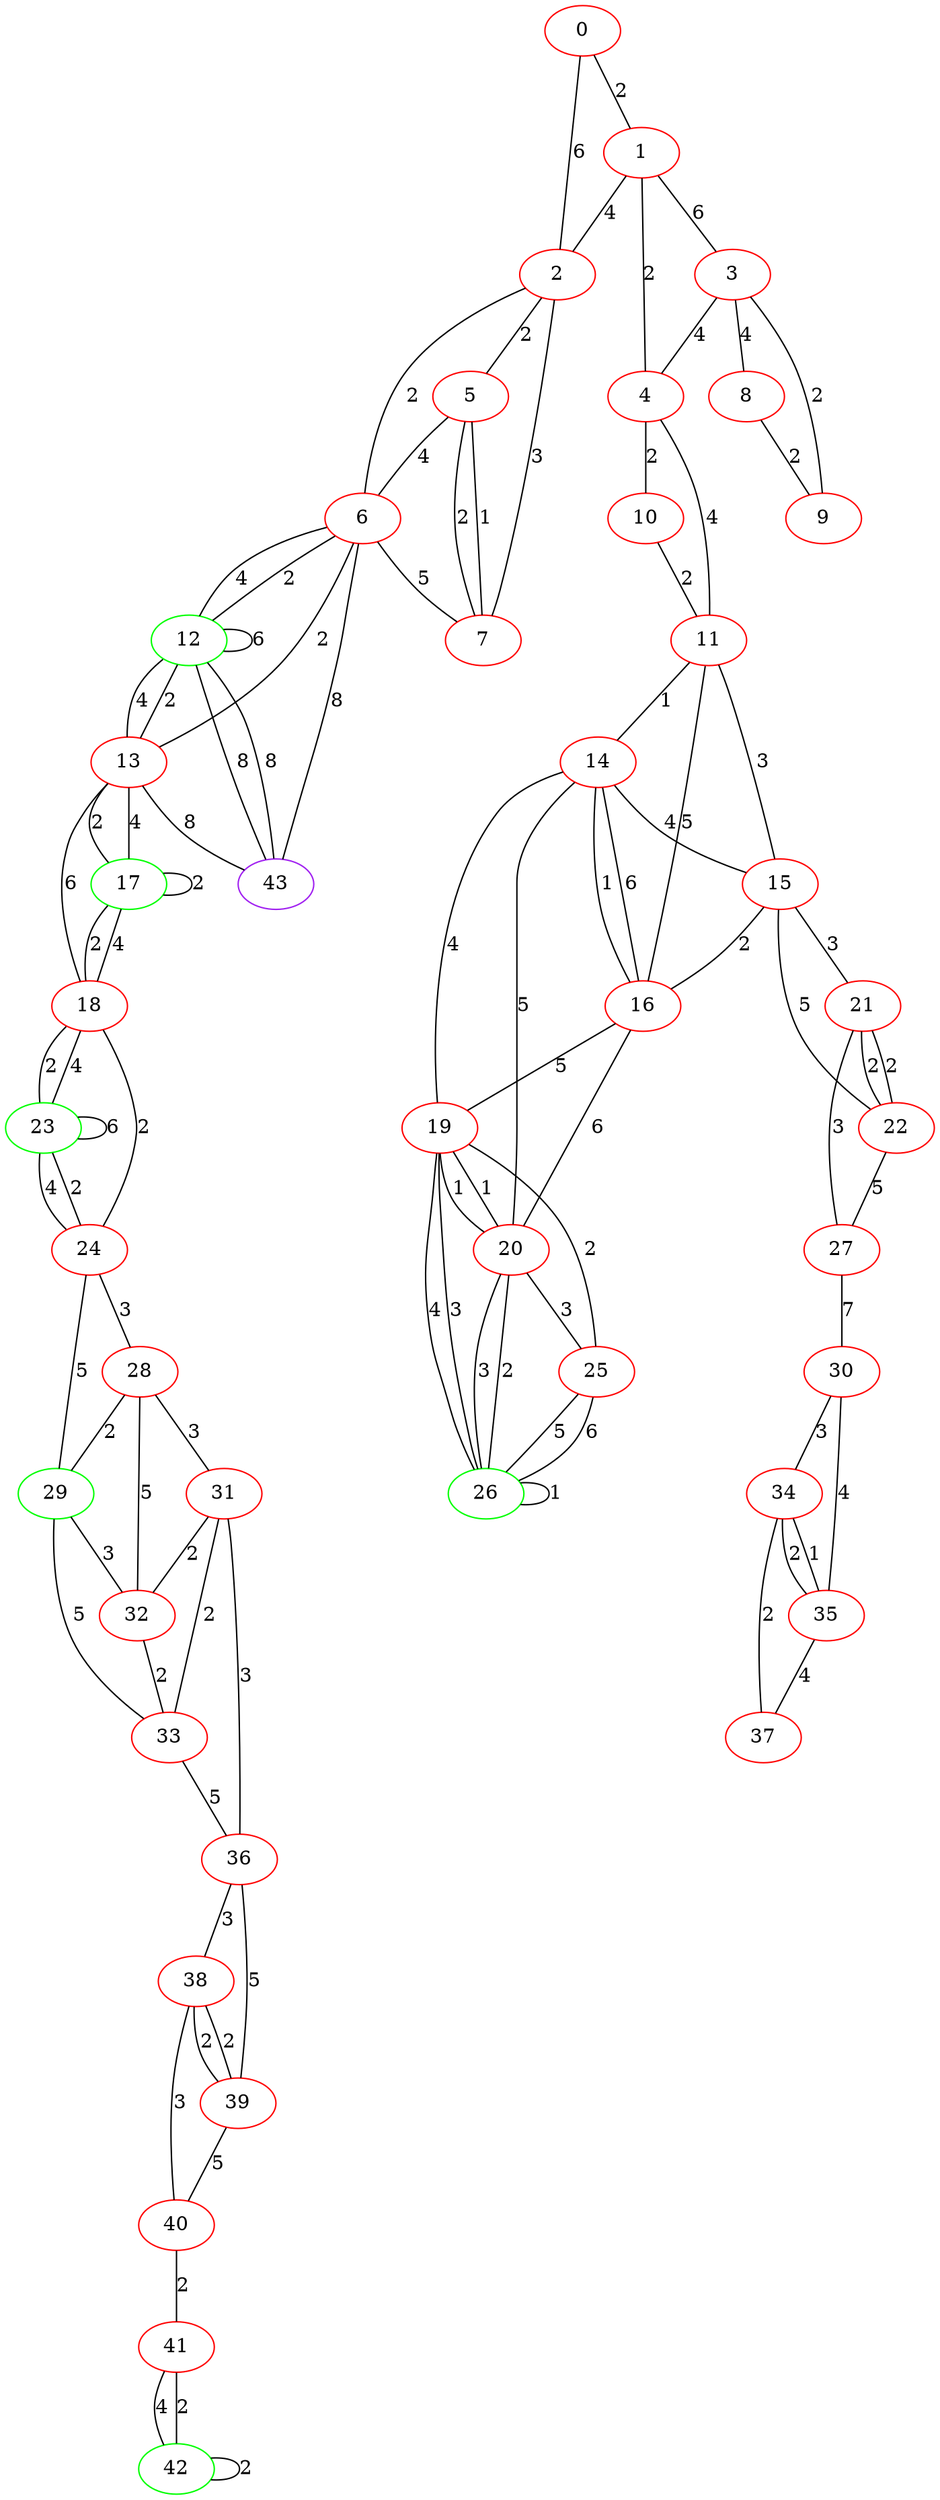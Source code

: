 graph "" {
0 [color=red, weight=1];
1 [color=red, weight=1];
2 [color=red, weight=1];
3 [color=red, weight=1];
4 [color=red, weight=1];
5 [color=red, weight=1];
6 [color=red, weight=1];
7 [color=red, weight=1];
8 [color=red, weight=1];
9 [color=red, weight=1];
10 [color=red, weight=1];
11 [color=red, weight=1];
12 [color=green, weight=2];
13 [color=red, weight=1];
14 [color=red, weight=1];
15 [color=red, weight=1];
16 [color=red, weight=1];
17 [color=green, weight=2];
18 [color=red, weight=1];
19 [color=red, weight=1];
20 [color=red, weight=1];
21 [color=red, weight=1];
22 [color=red, weight=1];
23 [color=green, weight=2];
24 [color=red, weight=1];
25 [color=red, weight=1];
26 [color=green, weight=2];
27 [color=red, weight=1];
28 [color=red, weight=1];
29 [color=green, weight=2];
30 [color=red, weight=1];
31 [color=red, weight=1];
32 [color=red, weight=1];
33 [color=red, weight=1];
34 [color=red, weight=1];
35 [color=red, weight=1];
36 [color=red, weight=1];
37 [color=red, weight=1];
38 [color=red, weight=1];
39 [color=red, weight=1];
40 [color=red, weight=1];
41 [color=red, weight=1];
42 [color=green, weight=2];
43 [color=purple, weight=4];
0 -- 1  [key=0, label=2];
0 -- 2  [key=0, label=6];
1 -- 2  [key=0, label=4];
1 -- 3  [key=0, label=6];
1 -- 4  [key=0, label=2];
2 -- 5  [key=0, label=2];
2 -- 6  [key=0, label=2];
2 -- 7  [key=0, label=3];
3 -- 8  [key=0, label=4];
3 -- 9  [key=0, label=2];
3 -- 4  [key=0, label=4];
4 -- 10  [key=0, label=2];
4 -- 11  [key=0, label=4];
5 -- 6  [key=0, label=4];
5 -- 7  [key=0, label=1];
5 -- 7  [key=1, label=2];
6 -- 7  [key=0, label=5];
6 -- 43  [key=0, label=8];
6 -- 12  [key=0, label=2];
6 -- 12  [key=1, label=4];
6 -- 13  [key=0, label=2];
8 -- 9  [key=0, label=2];
10 -- 11  [key=0, label=2];
11 -- 16  [key=0, label=5];
11 -- 14  [key=0, label=1];
11 -- 15  [key=0, label=3];
12 -- 43  [key=0, label=8];
12 -- 43  [key=1, label=8];
12 -- 12  [key=0, label=6];
12 -- 13  [key=0, label=4];
12 -- 13  [key=1, label=2];
13 -- 17  [key=0, label=2];
13 -- 17  [key=1, label=4];
13 -- 18  [key=0, label=6];
13 -- 43  [key=0, label=8];
14 -- 16  [key=0, label=1];
14 -- 16  [key=1, label=6];
14 -- 19  [key=0, label=4];
14 -- 20  [key=0, label=5];
14 -- 15  [key=0, label=4];
15 -- 16  [key=0, label=2];
15 -- 21  [key=0, label=3];
15 -- 22  [key=0, label=5];
16 -- 19  [key=0, label=5];
16 -- 20  [key=0, label=6];
17 -- 17  [key=0, label=2];
17 -- 18  [key=0, label=4];
17 -- 18  [key=1, label=2];
18 -- 24  [key=0, label=2];
18 -- 23  [key=0, label=2];
18 -- 23  [key=1, label=4];
19 -- 25  [key=0, label=2];
19 -- 26  [key=0, label=3];
19 -- 26  [key=1, label=4];
19 -- 20  [key=0, label=1];
19 -- 20  [key=1, label=1];
20 -- 25  [key=0, label=3];
20 -- 26  [key=0, label=2];
20 -- 26  [key=1, label=3];
21 -- 27  [key=0, label=3];
21 -- 22  [key=0, label=2];
21 -- 22  [key=1, label=2];
22 -- 27  [key=0, label=5];
23 -- 24  [key=0, label=4];
23 -- 24  [key=1, label=2];
23 -- 23  [key=0, label=6];
24 -- 28  [key=0, label=3];
24 -- 29  [key=0, label=5];
25 -- 26  [key=0, label=5];
25 -- 26  [key=1, label=6];
26 -- 26  [key=0, label=1];
27 -- 30  [key=0, label=7];
28 -- 32  [key=0, label=5];
28 -- 29  [key=0, label=2];
28 -- 31  [key=0, label=3];
29 -- 32  [key=0, label=3];
29 -- 33  [key=0, label=5];
30 -- 35  [key=0, label=4];
30 -- 34  [key=0, label=3];
31 -- 32  [key=0, label=2];
31 -- 33  [key=0, label=2];
31 -- 36  [key=0, label=3];
32 -- 33  [key=0, label=2];
33 -- 36  [key=0, label=5];
34 -- 35  [key=0, label=2];
34 -- 35  [key=1, label=1];
34 -- 37  [key=0, label=2];
35 -- 37  [key=0, label=4];
36 -- 39  [key=0, label=5];
36 -- 38  [key=0, label=3];
38 -- 40  [key=0, label=3];
38 -- 39  [key=0, label=2];
38 -- 39  [key=1, label=2];
39 -- 40  [key=0, label=5];
40 -- 41  [key=0, label=2];
41 -- 42  [key=0, label=4];
41 -- 42  [key=1, label=2];
42 -- 42  [key=0, label=2];
}
